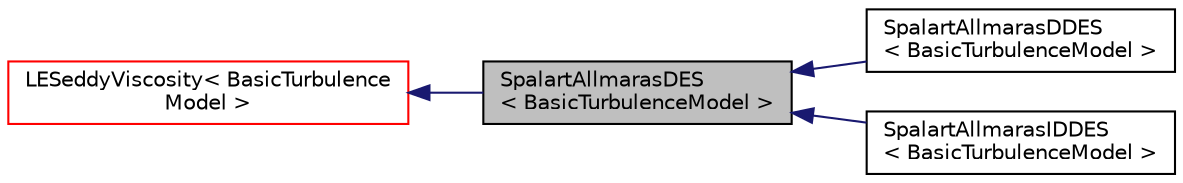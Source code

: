 digraph "SpalartAllmarasDES&lt; BasicTurbulenceModel &gt;"
{
  bgcolor="transparent";
  edge [fontname="Helvetica",fontsize="10",labelfontname="Helvetica",labelfontsize="10"];
  node [fontname="Helvetica",fontsize="10",shape=record];
  rankdir="LR";
  Node0 [label="SpalartAllmarasDES\l\< BasicTurbulenceModel \>",height=0.2,width=0.4,color="black", fillcolor="grey75", style="filled", fontcolor="black"];
  Node1 -> Node0 [dir="back",color="midnightblue",fontsize="10",style="solid",fontname="Helvetica"];
  Node1 [label="LESeddyViscosity\< BasicTurbulence\lModel \>",height=0.2,width=0.4,color="red",URL="$a32257.html",tooltip="Eddy viscosity LES SGS model base class. "];
  Node0 -> Node9 [dir="back",color="midnightblue",fontsize="10",style="solid",fontname="Helvetica"];
  Node9 [label="SpalartAllmarasDDES\l\< BasicTurbulenceModel \>",height=0.2,width=0.4,color="black",URL="$a32285.html",tooltip="SpalartAllmaras DDES turbulence model for incompressible and compressible flows. "];
  Node0 -> Node10 [dir="back",color="midnightblue",fontsize="10",style="solid",fontname="Helvetica"];
  Node10 [label="SpalartAllmarasIDDES\l\< BasicTurbulenceModel \>",height=0.2,width=0.4,color="black",URL="$a32293.html",tooltip="SpalartAllmaras IDDES turbulence model for incompressible and compressible flows. ..."];
}
